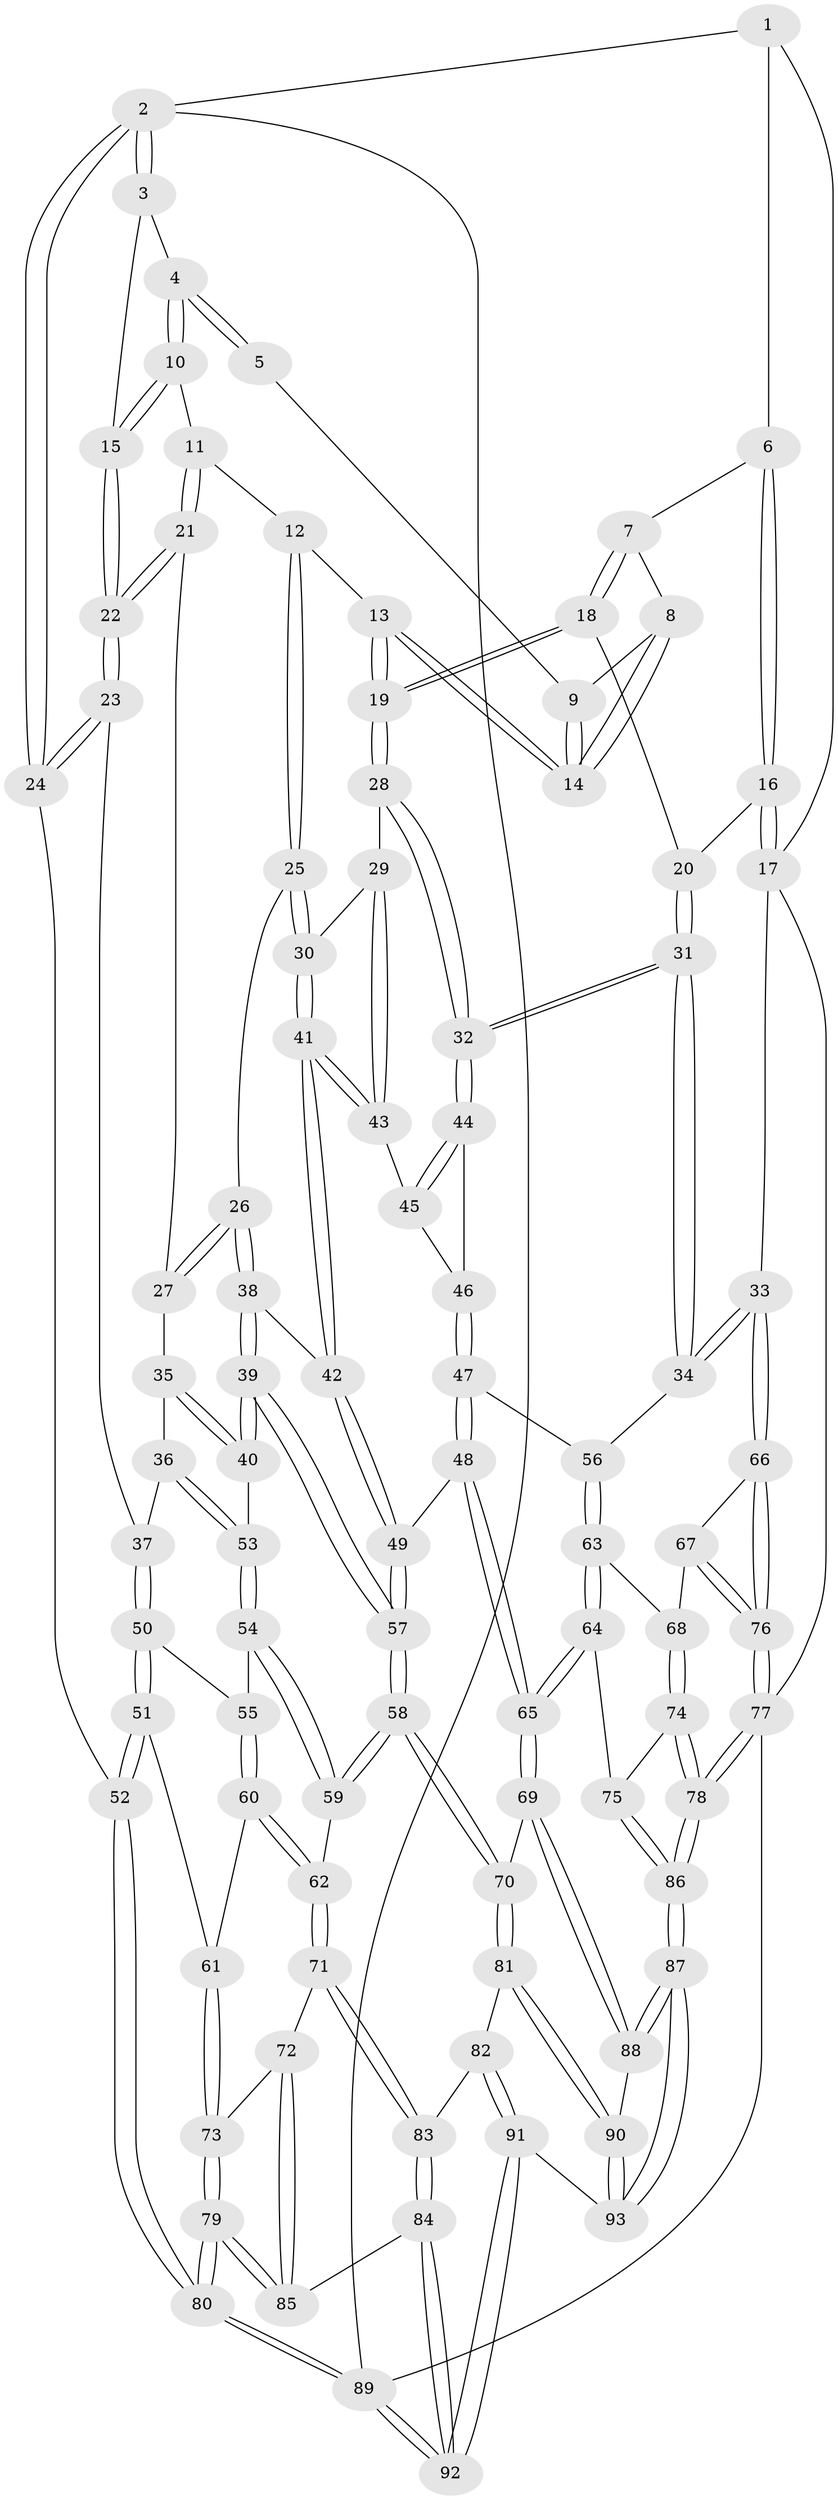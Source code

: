 // coarse degree distribution, {4: 0.39622641509433965, 8: 0.018867924528301886, 3: 0.20754716981132076, 2: 0.03773584905660377, 5: 0.2830188679245283, 6: 0.05660377358490566}
// Generated by graph-tools (version 1.1) at 2025/42/03/06/25 10:42:27]
// undirected, 93 vertices, 229 edges
graph export_dot {
graph [start="1"]
  node [color=gray90,style=filled];
  1 [pos="+0.8168835357047581+0"];
  2 [pos="+0+0"];
  3 [pos="+0.05259920488355647+0"];
  4 [pos="+0.39652492501123876+0"];
  5 [pos="+0.7231883710967492+0"];
  6 [pos="+0.8646053495656232+0.08508486786704264"];
  7 [pos="+0.8125520729904668+0.13513160478657535"];
  8 [pos="+0.7396670926919193+0.11795339254386222"];
  9 [pos="+0.7011314338401186+0"];
  10 [pos="+0.4084858276902889+0.009441569693470106"];
  11 [pos="+0.4143612527582182+0.032545594516007414"];
  12 [pos="+0.552305523007889+0.20132863885502186"];
  13 [pos="+0.5565443201919296+0.20187421940275746"];
  14 [pos="+0.6037777324959815+0.1681715287202387"];
  15 [pos="+0.1240402655699165+0.16351323995188088"];
  16 [pos="+1+0.16494062987739203"];
  17 [pos="+1+0.15537278358040837"];
  18 [pos="+0.8017312104504146+0.2573062827668342"];
  19 [pos="+0.6971263100754671+0.30174741212621725"];
  20 [pos="+0.8726886033093209+0.29067518305660317"];
  21 [pos="+0.2482361170470511+0.2897795684411379"];
  22 [pos="+0.09284049788995868+0.30337729500738597"];
  23 [pos="+0.05007163106011053+0.3319808560759278"];
  24 [pos="+0+0.3301038441701975"];
  25 [pos="+0.49378602759767515+0.3013945692008222"];
  26 [pos="+0.35070314685813797+0.3610741365761639"];
  27 [pos="+0.3422894996824042+0.35809347962236254"];
  28 [pos="+0.6995010219672742+0.3670254149413068"];
  29 [pos="+0.6877212182668417+0.3884053302045943"];
  30 [pos="+0.5256194372202784+0.4036081156088298"];
  31 [pos="+0.9531916284221101+0.5025110824520633"];
  32 [pos="+0.926818226453148+0.49473012385746246"];
  33 [pos="+1+0.5363582199140906"];
  34 [pos="+0.9602598364812444+0.5089090642105072"];
  35 [pos="+0.2872012863865203+0.43913736832042705"];
  36 [pos="+0.12605535316377778+0.46153326049524973"];
  37 [pos="+0.12209395187483021+0.4581871125179917"];
  38 [pos="+0.3652653469626605+0.40107437665191203"];
  39 [pos="+0.3077509048567145+0.5918042893047536"];
  40 [pos="+0.25529964501549957+0.5720802105154579"];
  41 [pos="+0.5198044114731905+0.5166113763426846"];
  42 [pos="+0.5074197344920316+0.5476325374351124"];
  43 [pos="+0.6809643491883443+0.4161729117796854"];
  44 [pos="+0.9071703690762285+0.49533342033261496"];
  45 [pos="+0.690472544324381+0.45442075336378673"];
  46 [pos="+0.6989808059490236+0.5091116715880479"];
  47 [pos="+0.6688342040601475+0.5790362421330844"];
  48 [pos="+0.5561222773161888+0.6239151266759118"];
  49 [pos="+0.5074518794774849+0.6084619230505915"];
  50 [pos="+0.054521492571389905+0.6247462487631618"];
  51 [pos="+0+0.6633103493472386"];
  52 [pos="+0+0.6585005247552742"];
  53 [pos="+0.2308478820255334+0.5688197673072019"];
  54 [pos="+0.15779498661494817+0.654151148008464"];
  55 [pos="+0.09168541568901081+0.6435919651281063"];
  56 [pos="+0.8196637360337641+0.6352218336587954"];
  57 [pos="+0.40549567897752287+0.6673229092625453"];
  58 [pos="+0.3776411985089553+0.7590045086722833"];
  59 [pos="+0.16580850521747903+0.7145241853315929"];
  60 [pos="+0.07430301707168963+0.7465238573632554"];
  61 [pos="+0.0546723822870414+0.7435702389417126"];
  62 [pos="+0.12884540964252136+0.7760572374348791"];
  63 [pos="+0.8053543867898731+0.7002333961471462"];
  64 [pos="+0.6742720155049259+0.7754807365304532"];
  65 [pos="+0.664377076821752+0.7762095457312324"];
  66 [pos="+1+0.7532866749590716"];
  67 [pos="+0.8640092139718281+0.7389595229793271"];
  68 [pos="+0.8297219647151738+0.7323770692386989"];
  69 [pos="+0.6304188841253449+0.8382601710744929"];
  70 [pos="+0.37636049739167265+0.7875295235042299"];
  71 [pos="+0.12904951709879153+0.7772724310770669"];
  72 [pos="+0.08464960680985156+0.8224188709568796"];
  73 [pos="+0.016770699792404677+0.8344295030333722"];
  74 [pos="+0.8441497329907628+0.8148584885026292"];
  75 [pos="+0.7351787643429655+0.8242468632308654"];
  76 [pos="+1+1"];
  77 [pos="+1+1"];
  78 [pos="+1+1"];
  79 [pos="+0+0.8949466972912836"];
  80 [pos="+0+0.9459224336527114"];
  81 [pos="+0.36607576108801265+0.8235488780210182"];
  82 [pos="+0.3450208894201938+0.8454992339900834"];
  83 [pos="+0.19111805749297953+0.8420039792762116"];
  84 [pos="+0.13019930675489452+0.9306810157374957"];
  85 [pos="+0.09389875885919081+0.9081324054639477"];
  86 [pos="+1+1"];
  87 [pos="+1+1"];
  88 [pos="+0.6242631344251468+0.8945884051663446"];
  89 [pos="+0+1"];
  90 [pos="+0.5192688662877473+0.9510097792102274"];
  91 [pos="+0.2332790482838098+1"];
  92 [pos="+0.2034344472573355+1"];
  93 [pos="+0.4945808392026846+1"];
  1 -- 2;
  1 -- 6;
  1 -- 17;
  2 -- 3;
  2 -- 3;
  2 -- 24;
  2 -- 24;
  2 -- 89;
  3 -- 4;
  3 -- 15;
  4 -- 5;
  4 -- 5;
  4 -- 10;
  4 -- 10;
  5 -- 9;
  6 -- 7;
  6 -- 16;
  6 -- 16;
  7 -- 8;
  7 -- 18;
  7 -- 18;
  8 -- 9;
  8 -- 14;
  8 -- 14;
  9 -- 14;
  9 -- 14;
  10 -- 11;
  10 -- 15;
  10 -- 15;
  11 -- 12;
  11 -- 21;
  11 -- 21;
  12 -- 13;
  12 -- 25;
  12 -- 25;
  13 -- 14;
  13 -- 14;
  13 -- 19;
  13 -- 19;
  15 -- 22;
  15 -- 22;
  16 -- 17;
  16 -- 17;
  16 -- 20;
  17 -- 33;
  17 -- 77;
  18 -- 19;
  18 -- 19;
  18 -- 20;
  19 -- 28;
  19 -- 28;
  20 -- 31;
  20 -- 31;
  21 -- 22;
  21 -- 22;
  21 -- 27;
  22 -- 23;
  22 -- 23;
  23 -- 24;
  23 -- 24;
  23 -- 37;
  24 -- 52;
  25 -- 26;
  25 -- 30;
  25 -- 30;
  26 -- 27;
  26 -- 27;
  26 -- 38;
  26 -- 38;
  27 -- 35;
  28 -- 29;
  28 -- 32;
  28 -- 32;
  29 -- 30;
  29 -- 43;
  29 -- 43;
  30 -- 41;
  30 -- 41;
  31 -- 32;
  31 -- 32;
  31 -- 34;
  31 -- 34;
  32 -- 44;
  32 -- 44;
  33 -- 34;
  33 -- 34;
  33 -- 66;
  33 -- 66;
  34 -- 56;
  35 -- 36;
  35 -- 40;
  35 -- 40;
  36 -- 37;
  36 -- 53;
  36 -- 53;
  37 -- 50;
  37 -- 50;
  38 -- 39;
  38 -- 39;
  38 -- 42;
  39 -- 40;
  39 -- 40;
  39 -- 57;
  39 -- 57;
  40 -- 53;
  41 -- 42;
  41 -- 42;
  41 -- 43;
  41 -- 43;
  42 -- 49;
  42 -- 49;
  43 -- 45;
  44 -- 45;
  44 -- 45;
  44 -- 46;
  45 -- 46;
  46 -- 47;
  46 -- 47;
  47 -- 48;
  47 -- 48;
  47 -- 56;
  48 -- 49;
  48 -- 65;
  48 -- 65;
  49 -- 57;
  49 -- 57;
  50 -- 51;
  50 -- 51;
  50 -- 55;
  51 -- 52;
  51 -- 52;
  51 -- 61;
  52 -- 80;
  52 -- 80;
  53 -- 54;
  53 -- 54;
  54 -- 55;
  54 -- 59;
  54 -- 59;
  55 -- 60;
  55 -- 60;
  56 -- 63;
  56 -- 63;
  57 -- 58;
  57 -- 58;
  58 -- 59;
  58 -- 59;
  58 -- 70;
  58 -- 70;
  59 -- 62;
  60 -- 61;
  60 -- 62;
  60 -- 62;
  61 -- 73;
  61 -- 73;
  62 -- 71;
  62 -- 71;
  63 -- 64;
  63 -- 64;
  63 -- 68;
  64 -- 65;
  64 -- 65;
  64 -- 75;
  65 -- 69;
  65 -- 69;
  66 -- 67;
  66 -- 76;
  66 -- 76;
  67 -- 68;
  67 -- 76;
  67 -- 76;
  68 -- 74;
  68 -- 74;
  69 -- 70;
  69 -- 88;
  69 -- 88;
  70 -- 81;
  70 -- 81;
  71 -- 72;
  71 -- 83;
  71 -- 83;
  72 -- 73;
  72 -- 85;
  72 -- 85;
  73 -- 79;
  73 -- 79;
  74 -- 75;
  74 -- 78;
  74 -- 78;
  75 -- 86;
  75 -- 86;
  76 -- 77;
  76 -- 77;
  77 -- 78;
  77 -- 78;
  77 -- 89;
  78 -- 86;
  78 -- 86;
  79 -- 80;
  79 -- 80;
  79 -- 85;
  79 -- 85;
  80 -- 89;
  80 -- 89;
  81 -- 82;
  81 -- 90;
  81 -- 90;
  82 -- 83;
  82 -- 91;
  82 -- 91;
  83 -- 84;
  83 -- 84;
  84 -- 85;
  84 -- 92;
  84 -- 92;
  86 -- 87;
  86 -- 87;
  87 -- 88;
  87 -- 88;
  87 -- 93;
  87 -- 93;
  88 -- 90;
  89 -- 92;
  89 -- 92;
  90 -- 93;
  90 -- 93;
  91 -- 92;
  91 -- 92;
  91 -- 93;
}
